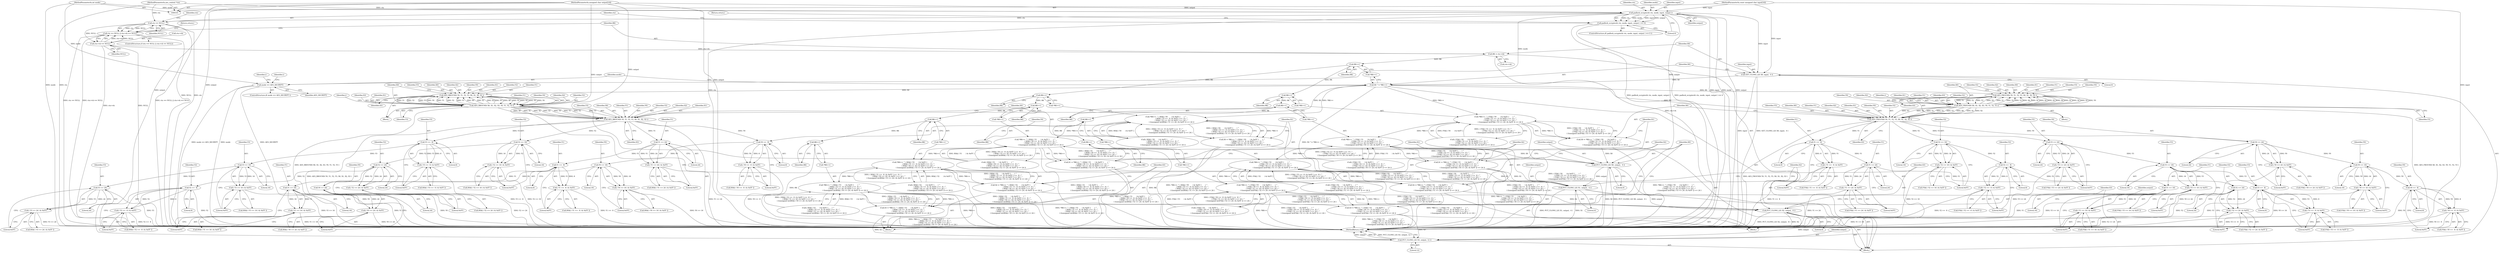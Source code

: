 digraph "0_ghostscript_8e9ce5016db968b40e4ec255a3005f2786cce45f@API" {
"1000123" [label="(Call,padlock_xcryptecb( ctx, mode, input, output ))"];
"1000102" [label="(MethodParameterIn,aes_context *ctx)"];
"1000103" [label="(MethodParameterIn,int mode)"];
"1000104" [label="(MethodParameterIn,const unsigned char input[16])"];
"1000105" [label="(MethodParameterIn,unsigned char output[16])"];
"1000122" [label="(Call,padlock_xcryptecb( ctx, mode, input, output ) == 0)"];
"1000132" [label="(Call,ctx == NULL)"];
"1000131" [label="(Call,ctx == NULL || ctx->rk == NULL)"];
"1000135" [label="(Call,ctx->rk == NULL)"];
"1000141" [label="(Call,RK = ctx->rk)"];
"1000153" [label="(Call,RK++)"];
"1000207" [label="(Call,RK++)"];
"1000251" [label="(Call,RK++)"];
"1000295" [label="(Call,RK++)"];
"1000339" [label="(Call,RK++)"];
"1000428" [label="(Call,RK++)"];
"1000472" [label="(Call,RK++)"];
"1000516" [label="(Call,RK++)"];
"1000560" [label="(Call,RK++)"];
"1000146" [label="(Call,GET_ULONG_LE( X0, input,  0 ))"];
"1000150" [label="(Call,X0 ^= *RK++)"];
"1000176" [label="(Call,AES_RROUND( Y0, Y1, Y2, Y3, X0, X1, X2, X3 ))"];
"1000185" [label="(Call,AES_RROUND( X0, X1, X2, X3, Y0, Y1, Y2, Y3 ))"];
"1000194" [label="(Call,AES_RROUND( Y0, Y1, Y2, Y3, X0, X1, X2, X3 ))"];
"1000221" [label="(Call,Y3 >>  8)"];
"1000220" [label="(Call,( Y3 >>  8 ) & 0xFF)"];
"1000275" [label="(Call,Y3 >> 16)"];
"1000274" [label="(Call,( Y3 >> 16 ) & 0xFF)"];
"1000330" [label="(Call,Y3 >> 24)"];
"1000329" [label="(Call,( Y3 >> 24 ) & 0xFF)"];
"1000231" [label="(Call,Y2 >> 16)"];
"1000230" [label="(Call,( Y2 >> 16 ) & 0xFF)"];
"1000286" [label="(Call,Y2 >> 24)"];
"1000285" [label="(Call,( Y2 >> 24 ) & 0xFF)"];
"1000353" [label="(Call,Y2 >>  8)"];
"1000352" [label="(Call,( Y2 >>  8 ) & 0xFF)"];
"1000242" [label="(Call,Y1 >> 24)"];
"1000241" [label="(Call,( Y1 >> 24 ) & 0xFF)"];
"1000309" [label="(Call,Y1 >>  8)"];
"1000308" [label="(Call,( Y1 >>  8 ) & 0xFF)"];
"1000363" [label="(Call,Y1 >> 16)"];
"1000362" [label="(Call,( Y1 >> 16 ) & 0xFF)"];
"1000265" [label="(Call,Y0 >>  8)"];
"1000264" [label="(Call,( Y0 >>  8 ) & 0xFF)"];
"1000319" [label="(Call,Y0 >> 16)"];
"1000318" [label="(Call,( Y0 >> 16 ) & 0xFF)"];
"1000374" [label="(Call,Y0 >> 24)"];
"1000373" [label="(Call,( Y0 >> 24 ) & 0xFF)"];
"1000205" [label="(Call,*RK++ ^ ( RSb[ ( Y0       ) & 0xFF ]       ) ^\n                     ( RSb[ ( Y3 >>  8 ) & 0xFF ] <<  8 ) ^\n                     ( RSb[ ( Y2 >> 16 ) & 0xFF ] << 16 ) ^\n                     ( ((unsigned int)RSb[ ( Y1 >> 24 ) & 0xFF ]) << 24 ))"];
"1000203" [label="(Call,X0 = *RK++ ^ ( RSb[ ( Y0       ) & 0xFF ]       ) ^\n                     ( RSb[ ( Y3 >>  8 ) & 0xFF ] <<  8 ) ^\n                     ( RSb[ ( Y2 >> 16 ) & 0xFF ] << 16 ) ^\n                     ( ((unsigned int)RSb[ ( Y1 >> 24 ) & 0xFF ]) << 24 ))"];
"1000600" [label="(Call,PUT_ULONG_LE( X0, output,  0 ))"];
"1000604" [label="(Call,PUT_ULONG_LE( X1, output,  4 ))"];
"1000608" [label="(Call,PUT_ULONG_LE( X2, output,  8 ))"];
"1000612" [label="(Call,PUT_ULONG_LE( X3, output, 12 ))"];
"1000249" [label="(Call,*RK++ ^ ( RSb[ ( Y1       ) & 0xFF ]       ) ^\n                     ( RSb[ ( Y0 >>  8 ) & 0xFF ] <<  8 ) ^\n                     ( RSb[ ( Y3 >> 16 ) & 0xFF ] << 16 ) ^\n                     ( ((unsigned int)RSb[ ( Y2 >> 24 ) & 0xFF ]) << 24 ))"];
"1000247" [label="(Call,X1 = *RK++ ^ ( RSb[ ( Y1       ) & 0xFF ]       ) ^\n                     ( RSb[ ( Y0 >>  8 ) & 0xFF ] <<  8 ) ^\n                     ( RSb[ ( Y3 >> 16 ) & 0xFF ] << 16 ) ^\n                     ( ((unsigned int)RSb[ ( Y2 >> 24 ) & 0xFF ]) << 24 ))"];
"1000293" [label="(Call,*RK++ ^ ( RSb[ ( Y2       ) & 0xFF ]       ) ^\n                     ( RSb[ ( Y1 >>  8 ) & 0xFF ] <<  8 ) ^\n                     ( RSb[ ( Y0 >> 16 ) & 0xFF ] << 16 ) ^\n                     ( ((unsigned int)RSb[ ( Y3 >> 24 ) & 0xFF ]) << 24 ))"];
"1000291" [label="(Call,X2 = *RK++ ^ ( RSb[ ( Y2       ) & 0xFF ]       ) ^\n                     ( RSb[ ( Y1 >>  8 ) & 0xFF ] <<  8 ) ^\n                     ( RSb[ ( Y0 >> 16 ) & 0xFF ] << 16 ) ^\n                     ( ((unsigned int)RSb[ ( Y3 >> 24 ) & 0xFF ]) << 24 ))"];
"1000337" [label="(Call,*RK++ ^ ( RSb[ ( Y3       ) & 0xFF ]       ) ^\n                     ( RSb[ ( Y2 >>  8 ) & 0xFF ] <<  8 ) ^\n                     ( RSb[ ( Y1 >> 16 ) & 0xFF ] << 16 ) ^\n                     ( ((unsigned int)RSb[ ( Y0 >> 24 ) & 0xFF ]) << 24 ))"];
"1000335" [label="(Call,X3 = *RK++ ^ ( RSb[ ( Y3       ) & 0xFF ]       ) ^\n                     ( RSb[ ( Y2 >>  8 ) & 0xFF ] <<  8 ) ^\n                     ( RSb[ ( Y1 >> 16 ) & 0xFF ] << 16 ) ^\n                     ( ((unsigned int)RSb[ ( Y0 >> 24 ) & 0xFF ]) << 24 ))"];
"1000397" [label="(Call,AES_FROUND( Y0, Y1, Y2, Y3, X0, X1, X2, X3 ))"];
"1000406" [label="(Call,AES_FROUND( X0, X1, X2, X3, Y0, Y1, Y2, Y3 ))"];
"1000415" [label="(Call,AES_FROUND( Y0, Y1, Y2, Y3, X0, X1, X2, X3 ))"];
"1000442" [label="(Call,Y1 >>  8)"];
"1000441" [label="(Call,( Y1 >>  8 ) & 0xFF)"];
"1000551" [label="(Call,Y1 >> 24)"];
"1000550" [label="(Call,( Y1 >> 24 ) & 0xFF)"];
"1000584" [label="(Call,Y1 >> 16)"];
"1000583" [label="(Call,( Y1 >> 16 ) & 0xFF)"];
"1000452" [label="(Call,Y2 >> 16)"];
"1000451" [label="(Call,( Y2 >> 16 ) & 0xFF)"];
"1000486" [label="(Call,Y2 >>  8)"];
"1000485" [label="(Call,( Y2 >>  8 ) & 0xFF)"];
"1000595" [label="(Call,Y2 >> 24)"];
"1000594" [label="(Call,( Y2 >> 24 ) & 0xFF)"];
"1000463" [label="(Call,Y3 >> 24)"];
"1000462" [label="(Call,( Y3 >> 24 ) & 0xFF)"];
"1000496" [label="(Call,Y3 >> 16)"];
"1000495" [label="(Call,( Y3 >> 16 ) & 0xFF)"];
"1000530" [label="(Call,Y3 >>  8)"];
"1000529" [label="(Call,( Y3 >>  8 ) & 0xFF)"];
"1000507" [label="(Call,Y0 >> 24)"];
"1000506" [label="(Call,( Y0 >> 24 ) & 0xFF)"];
"1000540" [label="(Call,Y0 >> 16)"];
"1000539" [label="(Call,( Y0 >> 16 ) & 0xFF)"];
"1000574" [label="(Call,Y0 >>  8)"];
"1000573" [label="(Call,( Y0 >>  8 ) & 0xFF)"];
"1000426" [label="(Call,*RK++ ^ ( FSb[ ( Y0       ) & 0xFF ]       ) ^\n                     ( FSb[ ( Y1 >>  8 ) & 0xFF ] <<  8 ) ^\n                     ( FSb[ ( Y2 >> 16 ) & 0xFF ] << 16 ) ^\n                     ( ((unsigned int)FSb[ ( Y3 >> 24 ) & 0xFF ]) << 24 ))"];
"1000424" [label="(Call,X0 = *RK++ ^ ( FSb[ ( Y0       ) & 0xFF ]       ) ^\n                     ( FSb[ ( Y1 >>  8 ) & 0xFF ] <<  8 ) ^\n                     ( FSb[ ( Y2 >> 16 ) & 0xFF ] << 16 ) ^\n                     ( ((unsigned int)FSb[ ( Y3 >> 24 ) & 0xFF ]) << 24 ))"];
"1000470" [label="(Call,*RK++ ^ ( FSb[ ( Y1       ) & 0xFF ]       ) ^\n                     ( FSb[ ( Y2 >>  8 ) & 0xFF ] <<  8 ) ^\n                     ( FSb[ ( Y3 >> 16 ) & 0xFF ] << 16 ) ^\n                     ( ((unsigned int)FSb[ ( Y0 >> 24 ) & 0xFF ]) << 24 ))"];
"1000468" [label="(Call,X1 = *RK++ ^ ( FSb[ ( Y1       ) & 0xFF ]       ) ^\n                     ( FSb[ ( Y2 >>  8 ) & 0xFF ] <<  8 ) ^\n                     ( FSb[ ( Y3 >> 16 ) & 0xFF ] << 16 ) ^\n                     ( ((unsigned int)FSb[ ( Y0 >> 24 ) & 0xFF ]) << 24 ))"];
"1000514" [label="(Call,*RK++ ^ ( FSb[ ( Y2       ) & 0xFF ]       ) ^\n                     ( FSb[ ( Y3 >>  8 ) & 0xFF ] <<  8 ) ^\n                     ( FSb[ ( Y0 >> 16 ) & 0xFF ] << 16 ) ^\n                     ( ((unsigned int)FSb[ ( Y1 >> 24 ) & 0xFF ]) << 24 ))"];
"1000512" [label="(Call,X2 = *RK++ ^ ( FSb[ ( Y2       ) & 0xFF ]       ) ^\n                     ( FSb[ ( Y3 >>  8 ) & 0xFF ] <<  8 ) ^\n                     ( FSb[ ( Y0 >> 16 ) & 0xFF ] << 16 ) ^\n                     ( ((unsigned int)FSb[ ( Y1 >> 24 ) & 0xFF ]) << 24 ))"];
"1000558" [label="(Call,*RK++ ^ ( FSb[ ( Y3       ) & 0xFF ]       ) ^\n                     ( FSb[ ( Y0 >>  8 ) & 0xFF ] <<  8 ) ^\n                     ( FSb[ ( Y1 >> 16 ) & 0xFF ] << 16 ) ^\n                     ( ((unsigned int)FSb[ ( Y2 >> 24 ) & 0xFF ]) << 24 ))"];
"1000556" [label="(Call,X3 = *RK++ ^ ( FSb[ ( Y3       ) & 0xFF ]       ) ^\n                     ( FSb[ ( Y0 >>  8 ) & 0xFF ] <<  8 ) ^\n                     ( FSb[ ( Y1 >> 16 ) & 0xFF ] << 16 ) ^\n                     ( ((unsigned int)FSb[ ( Y2 >> 24 ) & 0xFF ]) << 24 ))"];
"1000156" [label="(Call,mode == AES_DECRYPT)"];
"1000204" [label="(Identifier,X0)"];
"1000335" [label="(Call,X3 = *RK++ ^ ( RSb[ ( Y3       ) & 0xFF ]       ) ^\n                     ( RSb[ ( Y2 >>  8 ) & 0xFF ] <<  8 ) ^\n                     ( RSb[ ( Y1 >> 16 ) & 0xFF ] << 16 ) ^\n                     ( ((unsigned int)RSb[ ( Y0 >> 24 ) & 0xFF ]) << 24 ))"];
"1000469" [label="(Identifier,X1)"];
"1000504" [label="(Call,FSb[ ( Y0 >> 24 ) & 0xFF ])"];
"1000296" [label="(Identifier,RK)"];
"1000191" [label="(Identifier,Y1)"];
"1000560" [label="(Call,RK++)"];
"1000149" [label="(Literal,0)"];
"1000398" [label="(Identifier,Y0)"];
"1000581" [label="(Call,FSb[ ( Y1 >> 16 ) & 0xFF ])"];
"1000153" [label="(Call,RK++)"];
"1000180" [label="(Identifier,Y3)"];
"1000397" [label="(Call,AES_FROUND( Y0, Y1, Y2, Y3, X0, X1, X2, X3 ))"];
"1000444" [label="(Literal,8)"];
"1000612" [label="(Call,PUT_ULONG_LE( X3, output, 12 ))"];
"1000297" [label="(Call,( RSb[ ( Y2       ) & 0xFF ]       ) ^\n                     ( RSb[ ( Y1 >>  8 ) & 0xFF ] <<  8 ) ^\n                     ( RSb[ ( Y0 >> 16 ) & 0xFF ] << 16 ) ^\n                     ( ((unsigned int)RSb[ ( Y3 >> 24 ) & 0xFF ]) << 24 ))"];
"1000517" [label="(Identifier,RK)"];
"1000533" [label="(Literal,0xFF)"];
"1000592" [label="(Call,FSb[ ( Y2 >> 24 ) & 0xFF ])"];
"1000194" [label="(Call,AES_RROUND( Y0, Y1, Y2, Y3, X0, X1, X2, X3 ))"];
"1000514" [label="(Call,*RK++ ^ ( FSb[ ( Y2       ) & 0xFF ]       ) ^\n                     ( FSb[ ( Y3 >>  8 ) & 0xFF ] <<  8 ) ^\n                     ( FSb[ ( Y0 >> 16 ) & 0xFF ] << 16 ) ^\n                     ( ((unsigned int)FSb[ ( Y1 >> 24 ) & 0xFF ]) << 24 ))"];
"1000597" [label="(Literal,24)"];
"1000409" [label="(Identifier,X2)"];
"1000198" [label="(Identifier,Y3)"];
"1000176" [label="(Call,AES_RROUND( Y0, Y1, Y2, Y3, X0, X1, X2, X3 ))"];
"1000316" [label="(Call,RSb[ ( Y0 >> 16 ) & 0xFF ])"];
"1000510" [label="(Literal,0xFF)"];
"1000146" [label="(Call,GET_ULONG_LE( X0, input,  0 ))"];
"1000600" [label="(Call,PUT_ULONG_LE( X0, output,  0 ))"];
"1000609" [label="(Identifier,X2)"];
"1000150" [label="(Call,X0 ^= *RK++)"];
"1000337" [label="(Call,*RK++ ^ ( RSb[ ( Y3       ) & 0xFF ]       ) ^\n                     ( RSb[ ( Y2 >>  8 ) & 0xFF ] <<  8 ) ^\n                     ( RSb[ ( Y1 >> 16 ) & 0xFF ] << 16 ) ^\n                     ( ((unsigned int)RSb[ ( Y0 >> 24 ) & 0xFF ]) << 24 ))"];
"1000228" [label="(Call,RSb[ ( Y2 >> 16 ) & 0xFF ])"];
"1000419" [label="(Identifier,Y3)"];
"1000362" [label="(Call,( Y1 >> 16 ) & 0xFF)"];
"1000550" [label="(Call,( Y1 >> 24 ) & 0xFF)"];
"1000265" [label="(Call,Y0 >>  8)"];
"1000248" [label="(Identifier,X1)"];
"1000154" [label="(Identifier,RK)"];
"1000373" [label="(Call,( Y0 >> 24 ) & 0xFF)"];
"1000181" [label="(Identifier,X0)"];
"1000190" [label="(Identifier,Y0)"];
"1000350" [label="(Call,RSb[ ( Y2 >>  8 ) & 0xFF ])"];
"1000151" [label="(Identifier,X0)"];
"1000319" [label="(Call,Y0 >> 16)"];
"1000615" [label="(Literal,12)"];
"1000507" [label="(Call,Y0 >> 24)"];
"1000610" [label="(Identifier,output)"];
"1000428" [label="(Call,RK++)"];
"1000126" [label="(Identifier,input)"];
"1000340" [label="(Identifier,RK)"];
"1000537" [label="(Call,FSb[ ( Y0 >> 16 ) & 0xFF ])"];
"1000375" [label="(Identifier,Y0)"];
"1000147" [label="(Identifier,X0)"];
"1000420" [label="(Identifier,X0)"];
"1000575" [label="(Identifier,Y0)"];
"1000613" [label="(Identifier,X3)"];
"1000445" [label="(Literal,0xFF)"];
"1000527" [label="(Call,FSb[ ( Y3 >>  8 ) & 0xFF ])"];
"1000451" [label="(Call,( Y2 >> 16 ) & 0xFF)"];
"1000278" [label="(Literal,0xFF)"];
"1000497" [label="(Identifier,Y3)"];
"1000121" [label="(ControlStructure,if( padlock_xcryptecb( ctx, mode, input, output ) == 0 ))"];
"1000206" [label="(Call,*RK++)"];
"1000132" [label="(Call,ctx == NULL)"];
"1000424" [label="(Call,X0 = *RK++ ^ ( FSb[ ( Y0       ) & 0xFF ]       ) ^\n                     ( FSb[ ( Y1 >>  8 ) & 0xFF ] <<  8 ) ^\n                     ( FSb[ ( Y2 >> 16 ) & 0xFF ] << 16 ) ^\n                     ( ((unsigned int)FSb[ ( Y3 >> 24 ) & 0xFF ]) << 24 ))"];
"1000266" [label="(Identifier,Y0)"];
"1000603" [label="(Literal,0)"];
"1000542" [label="(Literal,16)"];
"1000495" [label="(Call,( Y3 >> 16 ) & 0xFF)"];
"1000429" [label="(Identifier,RK)"];
"1000285" [label="(Call,( Y2 >> 24 ) & 0xFF)"];
"1000133" [label="(Identifier,ctx)"];
"1000102" [label="(MethodParameterIn,aes_context *ctx)"];
"1000139" [label="(Identifier,NULL)"];
"1000406" [label="(Call,AES_FROUND( X0, X1, X2, X3, Y0, Y1, Y2, Y3 ))"];
"1000380" [label="(Block,)"];
"1000551" [label="(Call,Y1 >> 24)"];
"1000543" [label="(Literal,0xFF)"];
"1000577" [label="(Literal,0xFF)"];
"1000137" [label="(Identifier,ctx)"];
"1000485" [label="(Call,( Y2 >>  8 ) & 0xFF)"];
"1000311" [label="(Literal,8)"];
"1000426" [label="(Call,*RK++ ^ ( FSb[ ( Y0       ) & 0xFF ]       ) ^\n                     ( FSb[ ( Y1 >>  8 ) & 0xFF ] <<  8 ) ^\n                     ( FSb[ ( Y2 >> 16 ) & 0xFF ] << 16 ) ^\n                     ( ((unsigned int)FSb[ ( Y3 >> 24 ) & 0xFF ]) << 24 ))"];
"1000159" [label="(Block,)"];
"1000239" [label="(Call,RSb[ ( Y1 >> 24 ) & 0xFF ])"];
"1000356" [label="(Literal,0xFF)"];
"1000183" [label="(Identifier,X2)"];
"1000498" [label="(Literal,16)"];
"1000141" [label="(Call,RK = ctx->rk)"];
"1000244" [label="(Literal,24)"];
"1000400" [label="(Identifier,Y2)"];
"1000251" [label="(Call,RK++)"];
"1000202" [label="(Identifier,X3)"];
"1000193" [label="(Identifier,Y3)"];
"1000291" [label="(Call,X2 = *RK++ ^ ( RSb[ ( Y2       ) & 0xFF ]       ) ^\n                     ( RSb[ ( Y1 >>  8 ) & 0xFF ] <<  8 ) ^\n                     ( RSb[ ( Y0 >> 16 ) & 0xFF ] << 16 ) ^\n                     ( ((unsigned int)RSb[ ( Y3 >> 24 ) & 0xFF ]) << 24 ))"];
"1000417" [label="(Identifier,Y1)"];
"1000354" [label="(Identifier,Y2)"];
"1000414" [label="(Identifier,Y3)"];
"1000463" [label="(Call,Y3 >> 24)"];
"1000443" [label="(Identifier,Y1)"];
"1000583" [label="(Call,( Y1 >> 16 ) & 0xFF)"];
"1000453" [label="(Identifier,Y2)"];
"1000289" [label="(Literal,0xFF)"];
"1000376" [label="(Literal,24)"];
"1000156" [label="(Call,mode == AES_DECRYPT)"];
"1000177" [label="(Identifier,Y0)"];
"1000336" [label="(Identifier,X3)"];
"1000427" [label="(Call,*RK++)"];
"1000306" [label="(Call,RSb[ ( Y1 >>  8 ) & 0xFF ])"];
"1000365" [label="(Literal,16)"];
"1000127" [label="(Identifier,output)"];
"1000430" [label="(Call,( FSb[ ( Y0       ) & 0xFF ]       ) ^\n                     ( FSb[ ( Y1 >>  8 ) & 0xFF ] <<  8 ) ^\n                     ( FSb[ ( Y2 >> 16 ) & 0xFF ] << 16 ) ^\n                     ( ((unsigned int)FSb[ ( Y3 >> 24 ) & 0xFF ]) << 24 ))"];
"1000558" [label="(Call,*RK++ ^ ( FSb[ ( Y3       ) & 0xFF ]       ) ^\n                     ( FSb[ ( Y0 >>  8 ) & 0xFF ] <<  8 ) ^\n                     ( FSb[ ( Y1 >> 16 ) & 0xFF ] << 16 ) ^\n                     ( ((unsigned int)FSb[ ( Y2 >> 24 ) & 0xFF ]) << 24 ))"];
"1000293" [label="(Call,*RK++ ^ ( RSb[ ( Y2       ) & 0xFF ]       ) ^\n                     ( RSb[ ( Y1 >>  8 ) & 0xFF ] <<  8 ) ^\n                     ( RSb[ ( Y0 >> 16 ) & 0xFF ] << 16 ) ^\n                     ( ((unsigned int)RSb[ ( Y3 >> 24 ) & 0xFF ]) << 24 ))"];
"1000224" [label="(Literal,0xFF)"];
"1000601" [label="(Identifier,X0)"];
"1000267" [label="(Literal,8)"];
"1000584" [label="(Call,Y1 >> 16)"];
"1000486" [label="(Call,Y2 >>  8)"];
"1000404" [label="(Identifier,X2)"];
"1000407" [label="(Identifier,X0)"];
"1000422" [label="(Identifier,X2)"];
"1000207" [label="(Call,RK++)"];
"1000606" [label="(Identifier,output)"];
"1000402" [label="(Identifier,X0)"];
"1000395" [label="(Identifier,i)"];
"1000441" [label="(Call,( Y1 >>  8 ) & 0xFF)"];
"1000277" [label="(Literal,16)"];
"1000540" [label="(Call,Y0 >> 16)"];
"1000421" [label="(Identifier,X1)"];
"1000188" [label="(Identifier,X2)"];
"1000295" [label="(Call,RK++)"];
"1000333" [label="(Literal,0xFF)"];
"1000415" [label="(Call,AES_FROUND( Y0, Y1, Y2, Y3, X0, X1, X2, X3 ))"];
"1000124" [label="(Identifier,ctx)"];
"1000199" [label="(Identifier,X0)"];
"1000423" [label="(Identifier,X3)"];
"1000192" [label="(Identifier,Y2)"];
"1000396" [label="(Block,)"];
"1000541" [label="(Identifier,Y0)"];
"1000185" [label="(Call,AES_RROUND( X0, X1, X2, X3, Y0, Y1, Y2, Y3 ))"];
"1000264" [label="(Call,( Y0 >>  8 ) & 0xFF)"];
"1000548" [label="(Call,FSb[ ( Y1 >> 24 ) & 0xFF ])"];
"1000408" [label="(Identifier,X1)"];
"1000242" [label="(Call,Y1 >> 24)"];
"1000403" [label="(Identifier,X1)"];
"1000531" [label="(Identifier,Y3)"];
"1000416" [label="(Identifier,Y0)"];
"1000320" [label="(Identifier,Y0)"];
"1000332" [label="(Literal,24)"];
"1000283" [label="(Call,RSb[ ( Y2 >> 24 ) & 0xFF ])"];
"1000562" [label="(Call,( FSb[ ( Y3       ) & 0xFF ]       ) ^\n                     ( FSb[ ( Y0 >>  8 ) & 0xFF ] <<  8 ) ^\n                     ( FSb[ ( Y1 >> 16 ) & 0xFF ] << 16 ) ^\n                     ( ((unsigned int)FSb[ ( Y2 >> 24 ) & 0xFF ]) << 24 ))"];
"1000425" [label="(Identifier,X0)"];
"1000338" [label="(Call,*RK++)"];
"1000352" [label="(Call,( Y2 >>  8 ) & 0xFF)"];
"1000208" [label="(Identifier,RK)"];
"1000329" [label="(Call,( Y3 >> 24 ) & 0xFF)"];
"1000331" [label="(Identifier,Y3)"];
"1000594" [label="(Call,( Y2 >> 24 ) & 0xFF)"];
"1000230" [label="(Call,( Y2 >> 16 ) & 0xFF)"];
"1000243" [label="(Identifier,Y1)"];
"1000605" [label="(Identifier,X1)"];
"1000585" [label="(Identifier,Y1)"];
"1000175" [label="(Block,)"];
"1000327" [label="(Call,RSb[ ( Y3 >> 24 ) & 0xFF ])"];
"1000249" [label="(Call,*RK++ ^ ( RSb[ ( Y1       ) & 0xFF ]       ) ^\n                     ( RSb[ ( Y0 >>  8 ) & 0xFF ] <<  8 ) ^\n                     ( RSb[ ( Y3 >> 16 ) & 0xFF ] << 16 ) ^\n                     ( ((unsigned int)RSb[ ( Y2 >> 24 ) & 0xFF ]) << 24 ))"];
"1000364" [label="(Identifier,Y1)"];
"1000247" [label="(Call,X1 = *RK++ ^ ( RSb[ ( Y1       ) & 0xFF ]       ) ^\n                     ( RSb[ ( Y0 >>  8 ) & 0xFF ] <<  8 ) ^\n                     ( RSb[ ( Y3 >> 16 ) & 0xFF ] << 16 ) ^\n                     ( ((unsigned int)RSb[ ( Y2 >> 24 ) & 0xFF ]) << 24 ))"];
"1000174" [label="(Identifier,i)"];
"1000196" [label="(Identifier,Y1)"];
"1000125" [label="(Identifier,mode)"];
"1000493" [label="(Call,FSb[ ( Y3 >> 16 ) & 0xFF ])"];
"1000439" [label="(Call,FSb[ ( Y1 >>  8 ) & 0xFF ])"];
"1000539" [label="(Call,( Y0 >> 16 ) & 0xFF)"];
"1000552" [label="(Identifier,Y1)"];
"1000442" [label="(Call,Y1 >>  8)"];
"1000496" [label="(Call,Y3 >> 16)"];
"1000488" [label="(Literal,8)"];
"1000195" [label="(Identifier,Y0)"];
"1000253" [label="(Call,( RSb[ ( Y1       ) & 0xFF ]       ) ^\n                     ( RSb[ ( Y0 >>  8 ) & 0xFF ] <<  8 ) ^\n                     ( RSb[ ( Y3 >> 16 ) & 0xFF ] << 16 ) ^\n                     ( ((unsigned int)RSb[ ( Y2 >> 24 ) & 0xFF ]) << 24 ))"];
"1000234" [label="(Literal,0xFF)"];
"1000614" [label="(Identifier,output)"];
"1000182" [label="(Identifier,X1)"];
"1000223" [label="(Literal,8)"];
"1000218" [label="(Call,RSb[ ( Y3 >>  8 ) & 0xFF ])"];
"1000595" [label="(Call,Y2 >> 24)"];
"1000468" [label="(Call,X1 = *RK++ ^ ( FSb[ ( Y1       ) & 0xFF ]       ) ^\n                     ( FSb[ ( Y2 >>  8 ) & 0xFF ] <<  8 ) ^\n                     ( FSb[ ( Y3 >> 16 ) & 0xFF ] << 16 ) ^\n                     ( ((unsigned int)FSb[ ( Y0 >> 24 ) & 0xFF ]) << 24 ))"];
"1000611" [label="(Literal,8)"];
"1000122" [label="(Call,padlock_xcryptecb( ctx, mode, input, output ) == 0)"];
"1000412" [label="(Identifier,Y1)"];
"1000339" [label="(Call,RK++)"];
"1000487" [label="(Identifier,Y2)"];
"1000532" [label="(Literal,8)"];
"1000179" [label="(Identifier,Y2)"];
"1000553" [label="(Literal,24)"];
"1000557" [label="(Identifier,X3)"];
"1000250" [label="(Call,*RK++)"];
"1000310" [label="(Identifier,Y1)"];
"1000513" [label="(Identifier,X2)"];
"1000355" [label="(Literal,8)"];
"1000189" [label="(Identifier,X3)"];
"1000616" [label="(MethodReturn,void)"];
"1000399" [label="(Identifier,Y1)"];
"1000312" [label="(Literal,0xFF)"];
"1000241" [label="(Call,( Y1 >> 24 ) & 0xFF)"];
"1000205" [label="(Call,*RK++ ^ ( RSb[ ( Y0       ) & 0xFF ]       ) ^\n                     ( RSb[ ( Y3 >>  8 ) & 0xFF ] <<  8 ) ^\n                     ( RSb[ ( Y2 >> 16 ) & 0xFF ] << 16 ) ^\n                     ( ((unsigned int)RSb[ ( Y1 >> 24 ) & 0xFF ]) << 24 ))"];
"1000410" [label="(Identifier,X3)"];
"1000221" [label="(Call,Y3 >>  8)"];
"1000454" [label="(Literal,16)"];
"1000330" [label="(Call,Y3 >> 24)"];
"1000129" [label="(Return,return;)"];
"1000530" [label="(Call,Y3 >>  8)"];
"1000383" [label="(Identifier,i)"];
"1000401" [label="(Identifier,Y3)"];
"1000405" [label="(Identifier,X3)"];
"1000187" [label="(Identifier,X1)"];
"1000148" [label="(Identifier,input)"];
"1000309" [label="(Call,Y1 >>  8)"];
"1000184" [label="(Identifier,X3)"];
"1000607" [label="(Literal,4)"];
"1000231" [label="(Call,Y2 >> 16)"];
"1000596" [label="(Identifier,Y2)"];
"1000142" [label="(Identifier,RK)"];
"1000288" [label="(Literal,24)"];
"1000162" [label="(Identifier,i)"];
"1000318" [label="(Call,( Y0 >> 16 ) & 0xFF)"];
"1000374" [label="(Call,Y0 >> 24)"];
"1000508" [label="(Identifier,Y0)"];
"1000233" [label="(Literal,16)"];
"1000561" [label="(Identifier,RK)"];
"1000341" [label="(Call,( RSb[ ( Y3       ) & 0xFF ]       ) ^\n                     ( RSb[ ( Y2 >>  8 ) & 0xFF ] <<  8 ) ^\n                     ( RSb[ ( Y1 >> 16 ) & 0xFF ] << 16 ) ^\n                     ( ((unsigned int)RSb[ ( Y0 >> 24 ) & 0xFF ]) << 24 ))"];
"1000455" [label="(Literal,0xFF)"];
"1000460" [label="(Call,FSb[ ( Y3 >> 24 ) & 0xFF ])"];
"1000143" [label="(Call,ctx->rk)"];
"1000473" [label="(Identifier,RK)"];
"1000360" [label="(Call,RSb[ ( Y1 >> 16 ) & 0xFF ])"];
"1000321" [label="(Literal,16)"];
"1000587" [label="(Literal,0xFF)"];
"1000294" [label="(Call,*RK++)"];
"1000598" [label="(Literal,0xFF)"];
"1000574" [label="(Call,Y0 >>  8)"];
"1000128" [label="(Literal,0)"];
"1000268" [label="(Literal,0xFF)"];
"1000471" [label="(Call,*RK++)"];
"1000449" [label="(Call,FSb[ ( Y2 >> 16 ) & 0xFF ])"];
"1000322" [label="(Literal,0xFF)"];
"1000418" [label="(Identifier,Y2)"];
"1000186" [label="(Identifier,X0)"];
"1000274" [label="(Call,( Y3 >> 16 ) & 0xFF)"];
"1000105" [label="(MethodParameterIn,unsigned char output[16])"];
"1000135" [label="(Call,ctx->rk == NULL)"];
"1000232" [label="(Identifier,Y2)"];
"1000489" [label="(Literal,0xFF)"];
"1000576" [label="(Literal,8)"];
"1000197" [label="(Identifier,Y2)"];
"1000556" [label="(Call,X3 = *RK++ ^ ( FSb[ ( Y3       ) & 0xFF ]       ) ^\n                     ( FSb[ ( Y0 >>  8 ) & 0xFF ] <<  8 ) ^\n                     ( FSb[ ( Y1 >> 16 ) & 0xFF ] << 16 ) ^\n                     ( ((unsigned int)FSb[ ( Y2 >> 24 ) & 0xFF ]) << 24 ))"];
"1000275" [label="(Call,Y3 >> 16)"];
"1000104" [label="(MethodParameterIn,const unsigned char input[16])"];
"1000554" [label="(Literal,0xFF)"];
"1000506" [label="(Call,( Y0 >> 24 ) & 0xFF)"];
"1000155" [label="(ControlStructure,if( mode == AES_DECRYPT ))"];
"1000203" [label="(Call,X0 = *RK++ ^ ( RSb[ ( Y0       ) & 0xFF ]       ) ^\n                     ( RSb[ ( Y3 >>  8 ) & 0xFF ] <<  8 ) ^\n                     ( RSb[ ( Y2 >> 16 ) & 0xFF ] << 16 ) ^\n                     ( ((unsigned int)RSb[ ( Y1 >> 24 ) & 0xFF ]) << 24 ))"];
"1000286" [label="(Call,Y2 >> 24)"];
"1000366" [label="(Literal,0xFF)"];
"1000262" [label="(Call,RSb[ ( Y0 >>  8 ) & 0xFF ])"];
"1000559" [label="(Call,*RK++)"];
"1000201" [label="(Identifier,X2)"];
"1000413" [label="(Identifier,Y2)"];
"1000465" [label="(Literal,24)"];
"1000586" [label="(Literal,16)"];
"1000499" [label="(Literal,0xFF)"];
"1000245" [label="(Literal,0xFF)"];
"1000157" [label="(Identifier,mode)"];
"1000123" [label="(Call,padlock_xcryptecb( ctx, mode, input, output ))"];
"1000516" [label="(Call,RK++)"];
"1000472" [label="(Call,RK++)"];
"1000136" [label="(Call,ctx->rk)"];
"1000272" [label="(Call,RSb[ ( Y3 >> 16 ) & 0xFF ])"];
"1000353" [label="(Call,Y2 >>  8)"];
"1000483" [label="(Call,FSb[ ( Y2 >>  8 ) & 0xFF ])"];
"1000220" [label="(Call,( Y3 >>  8 ) & 0xFF)"];
"1000462" [label="(Call,( Y3 >> 24 ) & 0xFF)"];
"1000287" [label="(Identifier,Y2)"];
"1000529" [label="(Call,( Y3 >>  8 ) & 0xFF)"];
"1000158" [label="(Identifier,AES_DECRYPT)"];
"1000200" [label="(Identifier,X1)"];
"1000152" [label="(Call,*RK++)"];
"1000106" [label="(Block,)"];
"1000209" [label="(Call,( RSb[ ( Y0       ) & 0xFF ]       ) ^\n                     ( RSb[ ( Y3 >>  8 ) & 0xFF ] <<  8 ) ^\n                     ( RSb[ ( Y2 >> 16 ) & 0xFF ] << 16 ) ^\n                     ( ((unsigned int)RSb[ ( Y1 >> 24 ) & 0xFF ]) << 24 ))"];
"1000464" [label="(Identifier,Y3)"];
"1000512" [label="(Call,X2 = *RK++ ^ ( FSb[ ( Y2       ) & 0xFF ]       ) ^\n                     ( FSb[ ( Y3 >>  8 ) & 0xFF ] <<  8 ) ^\n                     ( FSb[ ( Y0 >> 16 ) & 0xFF ] << 16 ) ^\n                     ( ((unsigned int)FSb[ ( Y1 >> 24 ) & 0xFF ]) << 24 ))"];
"1000470" [label="(Call,*RK++ ^ ( FSb[ ( Y1       ) & 0xFF ]       ) ^\n                     ( FSb[ ( Y2 >>  8 ) & 0xFF ] <<  8 ) ^\n                     ( FSb[ ( Y3 >> 16 ) & 0xFF ] << 16 ) ^\n                     ( ((unsigned int)FSb[ ( Y0 >> 24 ) & 0xFF ]) << 24 ))"];
"1000371" [label="(Call,RSb[ ( Y0 >> 24 ) & 0xFF ])"];
"1000363" [label="(Call,Y1 >> 16)"];
"1000602" [label="(Identifier,output)"];
"1000292" [label="(Identifier,X2)"];
"1000103" [label="(MethodParameterIn,int mode)"];
"1000308" [label="(Call,( Y1 >>  8 ) & 0xFF)"];
"1000377" [label="(Literal,0xFF)"];
"1000466" [label="(Literal,0xFF)"];
"1000573" [label="(Call,( Y0 >>  8 ) & 0xFF)"];
"1000178" [label="(Identifier,Y1)"];
"1000252" [label="(Identifier,RK)"];
"1000411" [label="(Identifier,Y0)"];
"1000452" [label="(Call,Y2 >> 16)"];
"1000474" [label="(Call,( FSb[ ( Y1       ) & 0xFF ]       ) ^\n                     ( FSb[ ( Y2 >>  8 ) & 0xFF ] <<  8 ) ^\n                     ( FSb[ ( Y3 >> 16 ) & 0xFF ] << 16 ) ^\n                     ( ((unsigned int)FSb[ ( Y0 >> 24 ) & 0xFF ]) << 24 ))"];
"1000130" [label="(ControlStructure,if (ctx == NULL || ctx->rk == NULL))"];
"1000518" [label="(Call,( FSb[ ( Y2       ) & 0xFF ]       ) ^\n                     ( FSb[ ( Y3 >>  8 ) & 0xFF ] <<  8 ) ^\n                     ( FSb[ ( Y0 >> 16 ) & 0xFF ] << 16 ) ^\n                     ( ((unsigned int)FSb[ ( Y1 >> 24 ) & 0xFF ]) << 24 ))"];
"1000140" [label="(Return,return;)"];
"1000509" [label="(Literal,24)"];
"1000134" [label="(Identifier,NULL)"];
"1000276" [label="(Identifier,Y3)"];
"1000604" [label="(Call,PUT_ULONG_LE( X1, output,  4 ))"];
"1000515" [label="(Call,*RK++)"];
"1000571" [label="(Call,FSb[ ( Y0 >>  8 ) & 0xFF ])"];
"1000222" [label="(Identifier,Y3)"];
"1000608" [label="(Call,PUT_ULONG_LE( X2, output,  8 ))"];
"1000131" [label="(Call,ctx == NULL || ctx->rk == NULL)"];
"1000123" -> "1000122"  [label="AST: "];
"1000123" -> "1000127"  [label="CFG: "];
"1000124" -> "1000123"  [label="AST: "];
"1000125" -> "1000123"  [label="AST: "];
"1000126" -> "1000123"  [label="AST: "];
"1000127" -> "1000123"  [label="AST: "];
"1000128" -> "1000123"  [label="CFG: "];
"1000123" -> "1000616"  [label="DDG: input"];
"1000123" -> "1000616"  [label="DDG: mode"];
"1000123" -> "1000616"  [label="DDG: output"];
"1000123" -> "1000616"  [label="DDG: ctx"];
"1000123" -> "1000122"  [label="DDG: ctx"];
"1000123" -> "1000122"  [label="DDG: mode"];
"1000123" -> "1000122"  [label="DDG: input"];
"1000123" -> "1000122"  [label="DDG: output"];
"1000102" -> "1000123"  [label="DDG: ctx"];
"1000103" -> "1000123"  [label="DDG: mode"];
"1000104" -> "1000123"  [label="DDG: input"];
"1000105" -> "1000123"  [label="DDG: output"];
"1000123" -> "1000132"  [label="DDG: ctx"];
"1000123" -> "1000146"  [label="DDG: input"];
"1000123" -> "1000156"  [label="DDG: mode"];
"1000123" -> "1000600"  [label="DDG: output"];
"1000102" -> "1000101"  [label="AST: "];
"1000102" -> "1000616"  [label="DDG: ctx"];
"1000102" -> "1000132"  [label="DDG: ctx"];
"1000103" -> "1000101"  [label="AST: "];
"1000103" -> "1000616"  [label="DDG: mode"];
"1000103" -> "1000156"  [label="DDG: mode"];
"1000104" -> "1000101"  [label="AST: "];
"1000104" -> "1000616"  [label="DDG: input"];
"1000104" -> "1000146"  [label="DDG: input"];
"1000105" -> "1000101"  [label="AST: "];
"1000105" -> "1000616"  [label="DDG: output"];
"1000105" -> "1000600"  [label="DDG: output"];
"1000105" -> "1000604"  [label="DDG: output"];
"1000105" -> "1000608"  [label="DDG: output"];
"1000105" -> "1000612"  [label="DDG: output"];
"1000122" -> "1000121"  [label="AST: "];
"1000122" -> "1000128"  [label="CFG: "];
"1000128" -> "1000122"  [label="AST: "];
"1000129" -> "1000122"  [label="CFG: "];
"1000133" -> "1000122"  [label="CFG: "];
"1000122" -> "1000616"  [label="DDG: padlock_xcryptecb( ctx, mode, input, output )"];
"1000122" -> "1000616"  [label="DDG: padlock_xcryptecb( ctx, mode, input, output ) == 0"];
"1000132" -> "1000131"  [label="AST: "];
"1000132" -> "1000134"  [label="CFG: "];
"1000133" -> "1000132"  [label="AST: "];
"1000134" -> "1000132"  [label="AST: "];
"1000137" -> "1000132"  [label="CFG: "];
"1000131" -> "1000132"  [label="CFG: "];
"1000132" -> "1000616"  [label="DDG: NULL"];
"1000132" -> "1000616"  [label="DDG: ctx"];
"1000132" -> "1000131"  [label="DDG: ctx"];
"1000132" -> "1000131"  [label="DDG: NULL"];
"1000132" -> "1000135"  [label="DDG: NULL"];
"1000131" -> "1000130"  [label="AST: "];
"1000131" -> "1000135"  [label="CFG: "];
"1000135" -> "1000131"  [label="AST: "];
"1000140" -> "1000131"  [label="CFG: "];
"1000142" -> "1000131"  [label="CFG: "];
"1000131" -> "1000616"  [label="DDG: ctx == NULL"];
"1000131" -> "1000616"  [label="DDG: ctx->rk == NULL"];
"1000131" -> "1000616"  [label="DDG: ctx == NULL || ctx->rk == NULL"];
"1000135" -> "1000131"  [label="DDG: ctx->rk"];
"1000135" -> "1000131"  [label="DDG: NULL"];
"1000135" -> "1000139"  [label="CFG: "];
"1000136" -> "1000135"  [label="AST: "];
"1000139" -> "1000135"  [label="AST: "];
"1000135" -> "1000616"  [label="DDG: NULL"];
"1000135" -> "1000616"  [label="DDG: ctx->rk"];
"1000135" -> "1000141"  [label="DDG: ctx->rk"];
"1000141" -> "1000106"  [label="AST: "];
"1000141" -> "1000143"  [label="CFG: "];
"1000142" -> "1000141"  [label="AST: "];
"1000143" -> "1000141"  [label="AST: "];
"1000147" -> "1000141"  [label="CFG: "];
"1000141" -> "1000616"  [label="DDG: ctx->rk"];
"1000141" -> "1000153"  [label="DDG: RK"];
"1000153" -> "1000152"  [label="AST: "];
"1000153" -> "1000154"  [label="CFG: "];
"1000154" -> "1000153"  [label="AST: "];
"1000152" -> "1000153"  [label="CFG: "];
"1000153" -> "1000207"  [label="DDG: RK"];
"1000153" -> "1000428"  [label="DDG: RK"];
"1000207" -> "1000206"  [label="AST: "];
"1000207" -> "1000208"  [label="CFG: "];
"1000208" -> "1000207"  [label="AST: "];
"1000206" -> "1000207"  [label="CFG: "];
"1000207" -> "1000251"  [label="DDG: RK"];
"1000251" -> "1000250"  [label="AST: "];
"1000251" -> "1000252"  [label="CFG: "];
"1000252" -> "1000251"  [label="AST: "];
"1000250" -> "1000251"  [label="CFG: "];
"1000251" -> "1000295"  [label="DDG: RK"];
"1000295" -> "1000294"  [label="AST: "];
"1000295" -> "1000296"  [label="CFG: "];
"1000296" -> "1000295"  [label="AST: "];
"1000294" -> "1000295"  [label="CFG: "];
"1000295" -> "1000339"  [label="DDG: RK"];
"1000339" -> "1000338"  [label="AST: "];
"1000339" -> "1000340"  [label="CFG: "];
"1000340" -> "1000339"  [label="AST: "];
"1000338" -> "1000339"  [label="CFG: "];
"1000339" -> "1000616"  [label="DDG: RK"];
"1000428" -> "1000427"  [label="AST: "];
"1000428" -> "1000429"  [label="CFG: "];
"1000429" -> "1000428"  [label="AST: "];
"1000427" -> "1000428"  [label="CFG: "];
"1000428" -> "1000472"  [label="DDG: RK"];
"1000472" -> "1000471"  [label="AST: "];
"1000472" -> "1000473"  [label="CFG: "];
"1000473" -> "1000472"  [label="AST: "];
"1000471" -> "1000472"  [label="CFG: "];
"1000472" -> "1000516"  [label="DDG: RK"];
"1000516" -> "1000515"  [label="AST: "];
"1000516" -> "1000517"  [label="CFG: "];
"1000517" -> "1000516"  [label="AST: "];
"1000515" -> "1000516"  [label="CFG: "];
"1000516" -> "1000560"  [label="DDG: RK"];
"1000560" -> "1000559"  [label="AST: "];
"1000560" -> "1000561"  [label="CFG: "];
"1000561" -> "1000560"  [label="AST: "];
"1000559" -> "1000560"  [label="CFG: "];
"1000560" -> "1000616"  [label="DDG: RK"];
"1000146" -> "1000106"  [label="AST: "];
"1000146" -> "1000149"  [label="CFG: "];
"1000147" -> "1000146"  [label="AST: "];
"1000148" -> "1000146"  [label="AST: "];
"1000149" -> "1000146"  [label="AST: "];
"1000151" -> "1000146"  [label="CFG: "];
"1000146" -> "1000616"  [label="DDG: input"];
"1000146" -> "1000616"  [label="DDG: GET_ULONG_LE( X0, input,  0 )"];
"1000146" -> "1000150"  [label="DDG: X0"];
"1000150" -> "1000106"  [label="AST: "];
"1000150" -> "1000152"  [label="CFG: "];
"1000151" -> "1000150"  [label="AST: "];
"1000152" -> "1000150"  [label="AST: "];
"1000157" -> "1000150"  [label="CFG: "];
"1000150" -> "1000616"  [label="DDG: X0 ^= *RK++"];
"1000150" -> "1000176"  [label="DDG: X0"];
"1000150" -> "1000194"  [label="DDG: X0"];
"1000150" -> "1000205"  [label="DDG: *RK++"];
"1000150" -> "1000397"  [label="DDG: X0"];
"1000150" -> "1000415"  [label="DDG: X0"];
"1000150" -> "1000426"  [label="DDG: *RK++"];
"1000176" -> "1000175"  [label="AST: "];
"1000176" -> "1000184"  [label="CFG: "];
"1000177" -> "1000176"  [label="AST: "];
"1000178" -> "1000176"  [label="AST: "];
"1000179" -> "1000176"  [label="AST: "];
"1000180" -> "1000176"  [label="AST: "];
"1000181" -> "1000176"  [label="AST: "];
"1000182" -> "1000176"  [label="AST: "];
"1000183" -> "1000176"  [label="AST: "];
"1000184" -> "1000176"  [label="AST: "];
"1000186" -> "1000176"  [label="CFG: "];
"1000185" -> "1000176"  [label="DDG: Y0"];
"1000185" -> "1000176"  [label="DDG: Y1"];
"1000185" -> "1000176"  [label="DDG: Y2"];
"1000185" -> "1000176"  [label="DDG: Y3"];
"1000185" -> "1000176"  [label="DDG: X0"];
"1000185" -> "1000176"  [label="DDG: X1"];
"1000185" -> "1000176"  [label="DDG: X2"];
"1000185" -> "1000176"  [label="DDG: X3"];
"1000176" -> "1000185"  [label="DDG: X0"];
"1000176" -> "1000185"  [label="DDG: X1"];
"1000176" -> "1000185"  [label="DDG: X2"];
"1000176" -> "1000185"  [label="DDG: X3"];
"1000176" -> "1000185"  [label="DDG: Y0"];
"1000176" -> "1000185"  [label="DDG: Y1"];
"1000176" -> "1000185"  [label="DDG: Y2"];
"1000176" -> "1000185"  [label="DDG: Y3"];
"1000185" -> "1000175"  [label="AST: "];
"1000185" -> "1000193"  [label="CFG: "];
"1000186" -> "1000185"  [label="AST: "];
"1000187" -> "1000185"  [label="AST: "];
"1000188" -> "1000185"  [label="AST: "];
"1000189" -> "1000185"  [label="AST: "];
"1000190" -> "1000185"  [label="AST: "];
"1000191" -> "1000185"  [label="AST: "];
"1000192" -> "1000185"  [label="AST: "];
"1000193" -> "1000185"  [label="AST: "];
"1000174" -> "1000185"  [label="CFG: "];
"1000185" -> "1000616"  [label="DDG: AES_RROUND( X0, X1, X2, X3, Y0, Y1, Y2, Y3 )"];
"1000185" -> "1000194"  [label="DDG: Y0"];
"1000185" -> "1000194"  [label="DDG: Y1"];
"1000185" -> "1000194"  [label="DDG: Y2"];
"1000185" -> "1000194"  [label="DDG: Y3"];
"1000185" -> "1000194"  [label="DDG: X0"];
"1000185" -> "1000194"  [label="DDG: X1"];
"1000185" -> "1000194"  [label="DDG: X2"];
"1000185" -> "1000194"  [label="DDG: X3"];
"1000194" -> "1000159"  [label="AST: "];
"1000194" -> "1000202"  [label="CFG: "];
"1000195" -> "1000194"  [label="AST: "];
"1000196" -> "1000194"  [label="AST: "];
"1000197" -> "1000194"  [label="AST: "];
"1000198" -> "1000194"  [label="AST: "];
"1000199" -> "1000194"  [label="AST: "];
"1000200" -> "1000194"  [label="AST: "];
"1000201" -> "1000194"  [label="AST: "];
"1000202" -> "1000194"  [label="AST: "];
"1000204" -> "1000194"  [label="CFG: "];
"1000194" -> "1000616"  [label="DDG: AES_RROUND( Y0, Y1, Y2, Y3, X0, X1, X2, X3 )"];
"1000194" -> "1000221"  [label="DDG: Y3"];
"1000194" -> "1000231"  [label="DDG: Y2"];
"1000194" -> "1000242"  [label="DDG: Y1"];
"1000194" -> "1000265"  [label="DDG: Y0"];
"1000221" -> "1000220"  [label="AST: "];
"1000221" -> "1000223"  [label="CFG: "];
"1000222" -> "1000221"  [label="AST: "];
"1000223" -> "1000221"  [label="AST: "];
"1000224" -> "1000221"  [label="CFG: "];
"1000221" -> "1000220"  [label="DDG: Y3"];
"1000221" -> "1000220"  [label="DDG: 8"];
"1000221" -> "1000275"  [label="DDG: Y3"];
"1000220" -> "1000218"  [label="AST: "];
"1000220" -> "1000224"  [label="CFG: "];
"1000224" -> "1000220"  [label="AST: "];
"1000218" -> "1000220"  [label="CFG: "];
"1000220" -> "1000616"  [label="DDG: Y3 >>  8"];
"1000275" -> "1000274"  [label="AST: "];
"1000275" -> "1000277"  [label="CFG: "];
"1000276" -> "1000275"  [label="AST: "];
"1000277" -> "1000275"  [label="AST: "];
"1000278" -> "1000275"  [label="CFG: "];
"1000275" -> "1000274"  [label="DDG: Y3"];
"1000275" -> "1000274"  [label="DDG: 16"];
"1000275" -> "1000330"  [label="DDG: Y3"];
"1000274" -> "1000272"  [label="AST: "];
"1000274" -> "1000278"  [label="CFG: "];
"1000278" -> "1000274"  [label="AST: "];
"1000272" -> "1000274"  [label="CFG: "];
"1000274" -> "1000616"  [label="DDG: Y3 >> 16"];
"1000330" -> "1000329"  [label="AST: "];
"1000330" -> "1000332"  [label="CFG: "];
"1000331" -> "1000330"  [label="AST: "];
"1000332" -> "1000330"  [label="AST: "];
"1000333" -> "1000330"  [label="CFG: "];
"1000330" -> "1000616"  [label="DDG: Y3"];
"1000330" -> "1000329"  [label="DDG: Y3"];
"1000330" -> "1000329"  [label="DDG: 24"];
"1000329" -> "1000327"  [label="AST: "];
"1000329" -> "1000333"  [label="CFG: "];
"1000333" -> "1000329"  [label="AST: "];
"1000327" -> "1000329"  [label="CFG: "];
"1000329" -> "1000616"  [label="DDG: Y3 >> 24"];
"1000231" -> "1000230"  [label="AST: "];
"1000231" -> "1000233"  [label="CFG: "];
"1000232" -> "1000231"  [label="AST: "];
"1000233" -> "1000231"  [label="AST: "];
"1000234" -> "1000231"  [label="CFG: "];
"1000231" -> "1000230"  [label="DDG: Y2"];
"1000231" -> "1000230"  [label="DDG: 16"];
"1000231" -> "1000286"  [label="DDG: Y2"];
"1000230" -> "1000228"  [label="AST: "];
"1000230" -> "1000234"  [label="CFG: "];
"1000234" -> "1000230"  [label="AST: "];
"1000228" -> "1000230"  [label="CFG: "];
"1000230" -> "1000616"  [label="DDG: Y2 >> 16"];
"1000286" -> "1000285"  [label="AST: "];
"1000286" -> "1000288"  [label="CFG: "];
"1000287" -> "1000286"  [label="AST: "];
"1000288" -> "1000286"  [label="AST: "];
"1000289" -> "1000286"  [label="CFG: "];
"1000286" -> "1000285"  [label="DDG: Y2"];
"1000286" -> "1000285"  [label="DDG: 24"];
"1000286" -> "1000353"  [label="DDG: Y2"];
"1000285" -> "1000283"  [label="AST: "];
"1000285" -> "1000289"  [label="CFG: "];
"1000289" -> "1000285"  [label="AST: "];
"1000283" -> "1000285"  [label="CFG: "];
"1000285" -> "1000616"  [label="DDG: Y2 >> 24"];
"1000353" -> "1000352"  [label="AST: "];
"1000353" -> "1000355"  [label="CFG: "];
"1000354" -> "1000353"  [label="AST: "];
"1000355" -> "1000353"  [label="AST: "];
"1000356" -> "1000353"  [label="CFG: "];
"1000353" -> "1000616"  [label="DDG: Y2"];
"1000353" -> "1000352"  [label="DDG: Y2"];
"1000353" -> "1000352"  [label="DDG: 8"];
"1000352" -> "1000350"  [label="AST: "];
"1000352" -> "1000356"  [label="CFG: "];
"1000356" -> "1000352"  [label="AST: "];
"1000350" -> "1000352"  [label="CFG: "];
"1000352" -> "1000616"  [label="DDG: Y2 >>  8"];
"1000242" -> "1000241"  [label="AST: "];
"1000242" -> "1000244"  [label="CFG: "];
"1000243" -> "1000242"  [label="AST: "];
"1000244" -> "1000242"  [label="AST: "];
"1000245" -> "1000242"  [label="CFG: "];
"1000242" -> "1000241"  [label="DDG: Y1"];
"1000242" -> "1000241"  [label="DDG: 24"];
"1000242" -> "1000309"  [label="DDG: Y1"];
"1000241" -> "1000239"  [label="AST: "];
"1000241" -> "1000245"  [label="CFG: "];
"1000245" -> "1000241"  [label="AST: "];
"1000239" -> "1000241"  [label="CFG: "];
"1000241" -> "1000616"  [label="DDG: Y1 >> 24"];
"1000309" -> "1000308"  [label="AST: "];
"1000309" -> "1000311"  [label="CFG: "];
"1000310" -> "1000309"  [label="AST: "];
"1000311" -> "1000309"  [label="AST: "];
"1000312" -> "1000309"  [label="CFG: "];
"1000309" -> "1000308"  [label="DDG: Y1"];
"1000309" -> "1000308"  [label="DDG: 8"];
"1000309" -> "1000363"  [label="DDG: Y1"];
"1000308" -> "1000306"  [label="AST: "];
"1000308" -> "1000312"  [label="CFG: "];
"1000312" -> "1000308"  [label="AST: "];
"1000306" -> "1000308"  [label="CFG: "];
"1000308" -> "1000616"  [label="DDG: Y1 >>  8"];
"1000363" -> "1000362"  [label="AST: "];
"1000363" -> "1000365"  [label="CFG: "];
"1000364" -> "1000363"  [label="AST: "];
"1000365" -> "1000363"  [label="AST: "];
"1000366" -> "1000363"  [label="CFG: "];
"1000363" -> "1000616"  [label="DDG: Y1"];
"1000363" -> "1000362"  [label="DDG: Y1"];
"1000363" -> "1000362"  [label="DDG: 16"];
"1000362" -> "1000360"  [label="AST: "];
"1000362" -> "1000366"  [label="CFG: "];
"1000366" -> "1000362"  [label="AST: "];
"1000360" -> "1000362"  [label="CFG: "];
"1000362" -> "1000616"  [label="DDG: Y1 >> 16"];
"1000265" -> "1000264"  [label="AST: "];
"1000265" -> "1000267"  [label="CFG: "];
"1000266" -> "1000265"  [label="AST: "];
"1000267" -> "1000265"  [label="AST: "];
"1000268" -> "1000265"  [label="CFG: "];
"1000265" -> "1000264"  [label="DDG: Y0"];
"1000265" -> "1000264"  [label="DDG: 8"];
"1000265" -> "1000319"  [label="DDG: Y0"];
"1000264" -> "1000262"  [label="AST: "];
"1000264" -> "1000268"  [label="CFG: "];
"1000268" -> "1000264"  [label="AST: "];
"1000262" -> "1000264"  [label="CFG: "];
"1000264" -> "1000616"  [label="DDG: Y0 >>  8"];
"1000319" -> "1000318"  [label="AST: "];
"1000319" -> "1000321"  [label="CFG: "];
"1000320" -> "1000319"  [label="AST: "];
"1000321" -> "1000319"  [label="AST: "];
"1000322" -> "1000319"  [label="CFG: "];
"1000319" -> "1000318"  [label="DDG: Y0"];
"1000319" -> "1000318"  [label="DDG: 16"];
"1000319" -> "1000374"  [label="DDG: Y0"];
"1000318" -> "1000316"  [label="AST: "];
"1000318" -> "1000322"  [label="CFG: "];
"1000322" -> "1000318"  [label="AST: "];
"1000316" -> "1000318"  [label="CFG: "];
"1000318" -> "1000616"  [label="DDG: Y0 >> 16"];
"1000374" -> "1000373"  [label="AST: "];
"1000374" -> "1000376"  [label="CFG: "];
"1000375" -> "1000374"  [label="AST: "];
"1000376" -> "1000374"  [label="AST: "];
"1000377" -> "1000374"  [label="CFG: "];
"1000374" -> "1000616"  [label="DDG: Y0"];
"1000374" -> "1000373"  [label="DDG: Y0"];
"1000374" -> "1000373"  [label="DDG: 24"];
"1000373" -> "1000371"  [label="AST: "];
"1000373" -> "1000377"  [label="CFG: "];
"1000377" -> "1000373"  [label="AST: "];
"1000371" -> "1000373"  [label="CFG: "];
"1000373" -> "1000616"  [label="DDG: Y0 >> 24"];
"1000205" -> "1000203"  [label="AST: "];
"1000205" -> "1000209"  [label="CFG: "];
"1000206" -> "1000205"  [label="AST: "];
"1000209" -> "1000205"  [label="AST: "];
"1000203" -> "1000205"  [label="CFG: "];
"1000205" -> "1000616"  [label="DDG: ( RSb[ ( Y0       ) & 0xFF ]       ) ^\n                     ( RSb[ ( Y3 >>  8 ) & 0xFF ] <<  8 ) ^\n                     ( RSb[ ( Y2 >> 16 ) & 0xFF ] << 16 ) ^\n                     ( ((unsigned int)RSb[ ( Y1 >> 24 ) & 0xFF ]) << 24 )"];
"1000205" -> "1000203"  [label="DDG: *RK++"];
"1000205" -> "1000203"  [label="DDG: ( RSb[ ( Y0       ) & 0xFF ]       ) ^\n                     ( RSb[ ( Y3 >>  8 ) & 0xFF ] <<  8 ) ^\n                     ( RSb[ ( Y2 >> 16 ) & 0xFF ] << 16 ) ^\n                     ( ((unsigned int)RSb[ ( Y1 >> 24 ) & 0xFF ]) << 24 )"];
"1000209" -> "1000205"  [label="DDG: RSb[ ( Y0       ) & 0xFF ]"];
"1000209" -> "1000205"  [label="DDG: ( RSb[ ( Y3 >>  8 ) & 0xFF ] <<  8 ) ^\n                     ( RSb[ ( Y2 >> 16 ) & 0xFF ] << 16 ) ^\n                     ( ((unsigned int)RSb[ ( Y1 >> 24 ) & 0xFF ]) << 24 )"];
"1000205" -> "1000249"  [label="DDG: *RK++"];
"1000203" -> "1000159"  [label="AST: "];
"1000204" -> "1000203"  [label="AST: "];
"1000248" -> "1000203"  [label="CFG: "];
"1000203" -> "1000616"  [label="DDG: *RK++ ^ ( RSb[ ( Y0       ) & 0xFF ]       ) ^\n                     ( RSb[ ( Y3 >>  8 ) & 0xFF ] <<  8 ) ^\n                     ( RSb[ ( Y2 >> 16 ) & 0xFF ] << 16 ) ^\n                     ( ((unsigned int)RSb[ ( Y1 >> 24 ) & 0xFF ]) << 24 )"];
"1000203" -> "1000600"  [label="DDG: X0"];
"1000600" -> "1000106"  [label="AST: "];
"1000600" -> "1000603"  [label="CFG: "];
"1000601" -> "1000600"  [label="AST: "];
"1000602" -> "1000600"  [label="AST: "];
"1000603" -> "1000600"  [label="AST: "];
"1000605" -> "1000600"  [label="CFG: "];
"1000600" -> "1000616"  [label="DDG: PUT_ULONG_LE( X0, output,  0 )"];
"1000600" -> "1000616"  [label="DDG: X0"];
"1000424" -> "1000600"  [label="DDG: X0"];
"1000600" -> "1000604"  [label="DDG: output"];
"1000604" -> "1000106"  [label="AST: "];
"1000604" -> "1000607"  [label="CFG: "];
"1000605" -> "1000604"  [label="AST: "];
"1000606" -> "1000604"  [label="AST: "];
"1000607" -> "1000604"  [label="AST: "];
"1000609" -> "1000604"  [label="CFG: "];
"1000604" -> "1000616"  [label="DDG: PUT_ULONG_LE( X1, output,  4 )"];
"1000604" -> "1000616"  [label="DDG: X1"];
"1000247" -> "1000604"  [label="DDG: X1"];
"1000468" -> "1000604"  [label="DDG: X1"];
"1000604" -> "1000608"  [label="DDG: output"];
"1000608" -> "1000106"  [label="AST: "];
"1000608" -> "1000611"  [label="CFG: "];
"1000609" -> "1000608"  [label="AST: "];
"1000610" -> "1000608"  [label="AST: "];
"1000611" -> "1000608"  [label="AST: "];
"1000613" -> "1000608"  [label="CFG: "];
"1000608" -> "1000616"  [label="DDG: PUT_ULONG_LE( X2, output,  8 )"];
"1000608" -> "1000616"  [label="DDG: X2"];
"1000291" -> "1000608"  [label="DDG: X2"];
"1000512" -> "1000608"  [label="DDG: X2"];
"1000608" -> "1000612"  [label="DDG: output"];
"1000612" -> "1000106"  [label="AST: "];
"1000612" -> "1000615"  [label="CFG: "];
"1000613" -> "1000612"  [label="AST: "];
"1000614" -> "1000612"  [label="AST: "];
"1000615" -> "1000612"  [label="AST: "];
"1000616" -> "1000612"  [label="CFG: "];
"1000612" -> "1000616"  [label="DDG: output"];
"1000612" -> "1000616"  [label="DDG: X3"];
"1000612" -> "1000616"  [label="DDG: PUT_ULONG_LE( X3, output, 12 )"];
"1000335" -> "1000612"  [label="DDG: X3"];
"1000556" -> "1000612"  [label="DDG: X3"];
"1000249" -> "1000247"  [label="AST: "];
"1000249" -> "1000253"  [label="CFG: "];
"1000250" -> "1000249"  [label="AST: "];
"1000253" -> "1000249"  [label="AST: "];
"1000247" -> "1000249"  [label="CFG: "];
"1000249" -> "1000616"  [label="DDG: ( RSb[ ( Y1       ) & 0xFF ]       ) ^\n                     ( RSb[ ( Y0 >>  8 ) & 0xFF ] <<  8 ) ^\n                     ( RSb[ ( Y3 >> 16 ) & 0xFF ] << 16 ) ^\n                     ( ((unsigned int)RSb[ ( Y2 >> 24 ) & 0xFF ]) << 24 )"];
"1000249" -> "1000247"  [label="DDG: *RK++"];
"1000249" -> "1000247"  [label="DDG: ( RSb[ ( Y1       ) & 0xFF ]       ) ^\n                     ( RSb[ ( Y0 >>  8 ) & 0xFF ] <<  8 ) ^\n                     ( RSb[ ( Y3 >> 16 ) & 0xFF ] << 16 ) ^\n                     ( ((unsigned int)RSb[ ( Y2 >> 24 ) & 0xFF ]) << 24 )"];
"1000253" -> "1000249"  [label="DDG: RSb[ ( Y1       ) & 0xFF ]"];
"1000253" -> "1000249"  [label="DDG: ( RSb[ ( Y0 >>  8 ) & 0xFF ] <<  8 ) ^\n                     ( RSb[ ( Y3 >> 16 ) & 0xFF ] << 16 ) ^\n                     ( ((unsigned int)RSb[ ( Y2 >> 24 ) & 0xFF ]) << 24 )"];
"1000249" -> "1000293"  [label="DDG: *RK++"];
"1000247" -> "1000159"  [label="AST: "];
"1000248" -> "1000247"  [label="AST: "];
"1000292" -> "1000247"  [label="CFG: "];
"1000247" -> "1000616"  [label="DDG: *RK++ ^ ( RSb[ ( Y1       ) & 0xFF ]       ) ^\n                     ( RSb[ ( Y0 >>  8 ) & 0xFF ] <<  8 ) ^\n                     ( RSb[ ( Y3 >> 16 ) & 0xFF ] << 16 ) ^\n                     ( ((unsigned int)RSb[ ( Y2 >> 24 ) & 0xFF ]) << 24 )"];
"1000293" -> "1000291"  [label="AST: "];
"1000293" -> "1000297"  [label="CFG: "];
"1000294" -> "1000293"  [label="AST: "];
"1000297" -> "1000293"  [label="AST: "];
"1000291" -> "1000293"  [label="CFG: "];
"1000293" -> "1000616"  [label="DDG: ( RSb[ ( Y2       ) & 0xFF ]       ) ^\n                     ( RSb[ ( Y1 >>  8 ) & 0xFF ] <<  8 ) ^\n                     ( RSb[ ( Y0 >> 16 ) & 0xFF ] << 16 ) ^\n                     ( ((unsigned int)RSb[ ( Y3 >> 24 ) & 0xFF ]) << 24 )"];
"1000293" -> "1000291"  [label="DDG: *RK++"];
"1000293" -> "1000291"  [label="DDG: ( RSb[ ( Y2       ) & 0xFF ]       ) ^\n                     ( RSb[ ( Y1 >>  8 ) & 0xFF ] <<  8 ) ^\n                     ( RSb[ ( Y0 >> 16 ) & 0xFF ] << 16 ) ^\n                     ( ((unsigned int)RSb[ ( Y3 >> 24 ) & 0xFF ]) << 24 )"];
"1000297" -> "1000293"  [label="DDG: RSb[ ( Y2       ) & 0xFF ]"];
"1000297" -> "1000293"  [label="DDG: ( RSb[ ( Y1 >>  8 ) & 0xFF ] <<  8 ) ^\n                     ( RSb[ ( Y0 >> 16 ) & 0xFF ] << 16 ) ^\n                     ( ((unsigned int)RSb[ ( Y3 >> 24 ) & 0xFF ]) << 24 )"];
"1000293" -> "1000337"  [label="DDG: *RK++"];
"1000291" -> "1000159"  [label="AST: "];
"1000292" -> "1000291"  [label="AST: "];
"1000336" -> "1000291"  [label="CFG: "];
"1000291" -> "1000616"  [label="DDG: *RK++ ^ ( RSb[ ( Y2       ) & 0xFF ]       ) ^\n                     ( RSb[ ( Y1 >>  8 ) & 0xFF ] <<  8 ) ^\n                     ( RSb[ ( Y0 >> 16 ) & 0xFF ] << 16 ) ^\n                     ( ((unsigned int)RSb[ ( Y3 >> 24 ) & 0xFF ]) << 24 )"];
"1000337" -> "1000335"  [label="AST: "];
"1000337" -> "1000341"  [label="CFG: "];
"1000338" -> "1000337"  [label="AST: "];
"1000341" -> "1000337"  [label="AST: "];
"1000335" -> "1000337"  [label="CFG: "];
"1000337" -> "1000616"  [label="DDG: *RK++"];
"1000337" -> "1000616"  [label="DDG: ( RSb[ ( Y3       ) & 0xFF ]       ) ^\n                     ( RSb[ ( Y2 >>  8 ) & 0xFF ] <<  8 ) ^\n                     ( RSb[ ( Y1 >> 16 ) & 0xFF ] << 16 ) ^\n                     ( ((unsigned int)RSb[ ( Y0 >> 24 ) & 0xFF ]) << 24 )"];
"1000337" -> "1000335"  [label="DDG: *RK++"];
"1000337" -> "1000335"  [label="DDG: ( RSb[ ( Y3       ) & 0xFF ]       ) ^\n                     ( RSb[ ( Y2 >>  8 ) & 0xFF ] <<  8 ) ^\n                     ( RSb[ ( Y1 >> 16 ) & 0xFF ] << 16 ) ^\n                     ( ((unsigned int)RSb[ ( Y0 >> 24 ) & 0xFF ]) << 24 )"];
"1000341" -> "1000337"  [label="DDG: RSb[ ( Y3       ) & 0xFF ]"];
"1000341" -> "1000337"  [label="DDG: ( RSb[ ( Y2 >>  8 ) & 0xFF ] <<  8 ) ^\n                     ( RSb[ ( Y1 >> 16 ) & 0xFF ] << 16 ) ^\n                     ( ((unsigned int)RSb[ ( Y0 >> 24 ) & 0xFF ]) << 24 )"];
"1000335" -> "1000159"  [label="AST: "];
"1000336" -> "1000335"  [label="AST: "];
"1000601" -> "1000335"  [label="CFG: "];
"1000335" -> "1000616"  [label="DDG: *RK++ ^ ( RSb[ ( Y3       ) & 0xFF ]       ) ^\n                     ( RSb[ ( Y2 >>  8 ) & 0xFF ] <<  8 ) ^\n                     ( RSb[ ( Y1 >> 16 ) & 0xFF ] << 16 ) ^\n                     ( ((unsigned int)RSb[ ( Y0 >> 24 ) & 0xFF ]) << 24 )"];
"1000397" -> "1000396"  [label="AST: "];
"1000397" -> "1000405"  [label="CFG: "];
"1000398" -> "1000397"  [label="AST: "];
"1000399" -> "1000397"  [label="AST: "];
"1000400" -> "1000397"  [label="AST: "];
"1000401" -> "1000397"  [label="AST: "];
"1000402" -> "1000397"  [label="AST: "];
"1000403" -> "1000397"  [label="AST: "];
"1000404" -> "1000397"  [label="AST: "];
"1000405" -> "1000397"  [label="AST: "];
"1000407" -> "1000397"  [label="CFG: "];
"1000406" -> "1000397"  [label="DDG: Y0"];
"1000406" -> "1000397"  [label="DDG: Y1"];
"1000406" -> "1000397"  [label="DDG: Y2"];
"1000406" -> "1000397"  [label="DDG: Y3"];
"1000406" -> "1000397"  [label="DDG: X0"];
"1000406" -> "1000397"  [label="DDG: X1"];
"1000406" -> "1000397"  [label="DDG: X2"];
"1000406" -> "1000397"  [label="DDG: X3"];
"1000397" -> "1000406"  [label="DDG: X0"];
"1000397" -> "1000406"  [label="DDG: X1"];
"1000397" -> "1000406"  [label="DDG: X2"];
"1000397" -> "1000406"  [label="DDG: X3"];
"1000397" -> "1000406"  [label="DDG: Y0"];
"1000397" -> "1000406"  [label="DDG: Y1"];
"1000397" -> "1000406"  [label="DDG: Y2"];
"1000397" -> "1000406"  [label="DDG: Y3"];
"1000406" -> "1000396"  [label="AST: "];
"1000406" -> "1000414"  [label="CFG: "];
"1000407" -> "1000406"  [label="AST: "];
"1000408" -> "1000406"  [label="AST: "];
"1000409" -> "1000406"  [label="AST: "];
"1000410" -> "1000406"  [label="AST: "];
"1000411" -> "1000406"  [label="AST: "];
"1000412" -> "1000406"  [label="AST: "];
"1000413" -> "1000406"  [label="AST: "];
"1000414" -> "1000406"  [label="AST: "];
"1000395" -> "1000406"  [label="CFG: "];
"1000406" -> "1000616"  [label="DDG: AES_FROUND( X0, X1, X2, X3, Y0, Y1, Y2, Y3 )"];
"1000406" -> "1000415"  [label="DDG: Y0"];
"1000406" -> "1000415"  [label="DDG: Y1"];
"1000406" -> "1000415"  [label="DDG: Y2"];
"1000406" -> "1000415"  [label="DDG: Y3"];
"1000406" -> "1000415"  [label="DDG: X0"];
"1000406" -> "1000415"  [label="DDG: X1"];
"1000406" -> "1000415"  [label="DDG: X2"];
"1000406" -> "1000415"  [label="DDG: X3"];
"1000415" -> "1000380"  [label="AST: "];
"1000415" -> "1000423"  [label="CFG: "];
"1000416" -> "1000415"  [label="AST: "];
"1000417" -> "1000415"  [label="AST: "];
"1000418" -> "1000415"  [label="AST: "];
"1000419" -> "1000415"  [label="AST: "];
"1000420" -> "1000415"  [label="AST: "];
"1000421" -> "1000415"  [label="AST: "];
"1000422" -> "1000415"  [label="AST: "];
"1000423" -> "1000415"  [label="AST: "];
"1000425" -> "1000415"  [label="CFG: "];
"1000415" -> "1000616"  [label="DDG: AES_FROUND( Y0, Y1, Y2, Y3, X0, X1, X2, X3 )"];
"1000415" -> "1000442"  [label="DDG: Y1"];
"1000415" -> "1000452"  [label="DDG: Y2"];
"1000415" -> "1000463"  [label="DDG: Y3"];
"1000415" -> "1000507"  [label="DDG: Y0"];
"1000442" -> "1000441"  [label="AST: "];
"1000442" -> "1000444"  [label="CFG: "];
"1000443" -> "1000442"  [label="AST: "];
"1000444" -> "1000442"  [label="AST: "];
"1000445" -> "1000442"  [label="CFG: "];
"1000442" -> "1000441"  [label="DDG: Y1"];
"1000442" -> "1000441"  [label="DDG: 8"];
"1000442" -> "1000551"  [label="DDG: Y1"];
"1000441" -> "1000439"  [label="AST: "];
"1000441" -> "1000445"  [label="CFG: "];
"1000445" -> "1000441"  [label="AST: "];
"1000439" -> "1000441"  [label="CFG: "];
"1000441" -> "1000616"  [label="DDG: Y1 >>  8"];
"1000551" -> "1000550"  [label="AST: "];
"1000551" -> "1000553"  [label="CFG: "];
"1000552" -> "1000551"  [label="AST: "];
"1000553" -> "1000551"  [label="AST: "];
"1000554" -> "1000551"  [label="CFG: "];
"1000551" -> "1000550"  [label="DDG: Y1"];
"1000551" -> "1000550"  [label="DDG: 24"];
"1000551" -> "1000584"  [label="DDG: Y1"];
"1000550" -> "1000548"  [label="AST: "];
"1000550" -> "1000554"  [label="CFG: "];
"1000554" -> "1000550"  [label="AST: "];
"1000548" -> "1000550"  [label="CFG: "];
"1000550" -> "1000616"  [label="DDG: Y1 >> 24"];
"1000584" -> "1000583"  [label="AST: "];
"1000584" -> "1000586"  [label="CFG: "];
"1000585" -> "1000584"  [label="AST: "];
"1000586" -> "1000584"  [label="AST: "];
"1000587" -> "1000584"  [label="CFG: "];
"1000584" -> "1000616"  [label="DDG: Y1"];
"1000584" -> "1000583"  [label="DDG: Y1"];
"1000584" -> "1000583"  [label="DDG: 16"];
"1000583" -> "1000581"  [label="AST: "];
"1000583" -> "1000587"  [label="CFG: "];
"1000587" -> "1000583"  [label="AST: "];
"1000581" -> "1000583"  [label="CFG: "];
"1000583" -> "1000616"  [label="DDG: Y1 >> 16"];
"1000452" -> "1000451"  [label="AST: "];
"1000452" -> "1000454"  [label="CFG: "];
"1000453" -> "1000452"  [label="AST: "];
"1000454" -> "1000452"  [label="AST: "];
"1000455" -> "1000452"  [label="CFG: "];
"1000452" -> "1000451"  [label="DDG: Y2"];
"1000452" -> "1000451"  [label="DDG: 16"];
"1000452" -> "1000486"  [label="DDG: Y2"];
"1000451" -> "1000449"  [label="AST: "];
"1000451" -> "1000455"  [label="CFG: "];
"1000455" -> "1000451"  [label="AST: "];
"1000449" -> "1000451"  [label="CFG: "];
"1000451" -> "1000616"  [label="DDG: Y2 >> 16"];
"1000486" -> "1000485"  [label="AST: "];
"1000486" -> "1000488"  [label="CFG: "];
"1000487" -> "1000486"  [label="AST: "];
"1000488" -> "1000486"  [label="AST: "];
"1000489" -> "1000486"  [label="CFG: "];
"1000486" -> "1000485"  [label="DDG: Y2"];
"1000486" -> "1000485"  [label="DDG: 8"];
"1000486" -> "1000595"  [label="DDG: Y2"];
"1000485" -> "1000483"  [label="AST: "];
"1000485" -> "1000489"  [label="CFG: "];
"1000489" -> "1000485"  [label="AST: "];
"1000483" -> "1000485"  [label="CFG: "];
"1000485" -> "1000616"  [label="DDG: Y2 >>  8"];
"1000595" -> "1000594"  [label="AST: "];
"1000595" -> "1000597"  [label="CFG: "];
"1000596" -> "1000595"  [label="AST: "];
"1000597" -> "1000595"  [label="AST: "];
"1000598" -> "1000595"  [label="CFG: "];
"1000595" -> "1000616"  [label="DDG: Y2"];
"1000595" -> "1000594"  [label="DDG: Y2"];
"1000595" -> "1000594"  [label="DDG: 24"];
"1000594" -> "1000592"  [label="AST: "];
"1000594" -> "1000598"  [label="CFG: "];
"1000598" -> "1000594"  [label="AST: "];
"1000592" -> "1000594"  [label="CFG: "];
"1000594" -> "1000616"  [label="DDG: Y2 >> 24"];
"1000463" -> "1000462"  [label="AST: "];
"1000463" -> "1000465"  [label="CFG: "];
"1000464" -> "1000463"  [label="AST: "];
"1000465" -> "1000463"  [label="AST: "];
"1000466" -> "1000463"  [label="CFG: "];
"1000463" -> "1000462"  [label="DDG: Y3"];
"1000463" -> "1000462"  [label="DDG: 24"];
"1000463" -> "1000496"  [label="DDG: Y3"];
"1000462" -> "1000460"  [label="AST: "];
"1000462" -> "1000466"  [label="CFG: "];
"1000466" -> "1000462"  [label="AST: "];
"1000460" -> "1000462"  [label="CFG: "];
"1000462" -> "1000616"  [label="DDG: Y3 >> 24"];
"1000496" -> "1000495"  [label="AST: "];
"1000496" -> "1000498"  [label="CFG: "];
"1000497" -> "1000496"  [label="AST: "];
"1000498" -> "1000496"  [label="AST: "];
"1000499" -> "1000496"  [label="CFG: "];
"1000496" -> "1000495"  [label="DDG: Y3"];
"1000496" -> "1000495"  [label="DDG: 16"];
"1000496" -> "1000530"  [label="DDG: Y3"];
"1000495" -> "1000493"  [label="AST: "];
"1000495" -> "1000499"  [label="CFG: "];
"1000499" -> "1000495"  [label="AST: "];
"1000493" -> "1000495"  [label="CFG: "];
"1000495" -> "1000616"  [label="DDG: Y3 >> 16"];
"1000530" -> "1000529"  [label="AST: "];
"1000530" -> "1000532"  [label="CFG: "];
"1000531" -> "1000530"  [label="AST: "];
"1000532" -> "1000530"  [label="AST: "];
"1000533" -> "1000530"  [label="CFG: "];
"1000530" -> "1000616"  [label="DDG: Y3"];
"1000530" -> "1000529"  [label="DDG: Y3"];
"1000530" -> "1000529"  [label="DDG: 8"];
"1000529" -> "1000527"  [label="AST: "];
"1000529" -> "1000533"  [label="CFG: "];
"1000533" -> "1000529"  [label="AST: "];
"1000527" -> "1000529"  [label="CFG: "];
"1000529" -> "1000616"  [label="DDG: Y3 >>  8"];
"1000507" -> "1000506"  [label="AST: "];
"1000507" -> "1000509"  [label="CFG: "];
"1000508" -> "1000507"  [label="AST: "];
"1000509" -> "1000507"  [label="AST: "];
"1000510" -> "1000507"  [label="CFG: "];
"1000507" -> "1000506"  [label="DDG: Y0"];
"1000507" -> "1000506"  [label="DDG: 24"];
"1000507" -> "1000540"  [label="DDG: Y0"];
"1000506" -> "1000504"  [label="AST: "];
"1000506" -> "1000510"  [label="CFG: "];
"1000510" -> "1000506"  [label="AST: "];
"1000504" -> "1000506"  [label="CFG: "];
"1000506" -> "1000616"  [label="DDG: Y0 >> 24"];
"1000540" -> "1000539"  [label="AST: "];
"1000540" -> "1000542"  [label="CFG: "];
"1000541" -> "1000540"  [label="AST: "];
"1000542" -> "1000540"  [label="AST: "];
"1000543" -> "1000540"  [label="CFG: "];
"1000540" -> "1000539"  [label="DDG: Y0"];
"1000540" -> "1000539"  [label="DDG: 16"];
"1000540" -> "1000574"  [label="DDG: Y0"];
"1000539" -> "1000537"  [label="AST: "];
"1000539" -> "1000543"  [label="CFG: "];
"1000543" -> "1000539"  [label="AST: "];
"1000537" -> "1000539"  [label="CFG: "];
"1000539" -> "1000616"  [label="DDG: Y0 >> 16"];
"1000574" -> "1000573"  [label="AST: "];
"1000574" -> "1000576"  [label="CFG: "];
"1000575" -> "1000574"  [label="AST: "];
"1000576" -> "1000574"  [label="AST: "];
"1000577" -> "1000574"  [label="CFG: "];
"1000574" -> "1000616"  [label="DDG: Y0"];
"1000574" -> "1000573"  [label="DDG: Y0"];
"1000574" -> "1000573"  [label="DDG: 8"];
"1000573" -> "1000571"  [label="AST: "];
"1000573" -> "1000577"  [label="CFG: "];
"1000577" -> "1000573"  [label="AST: "];
"1000571" -> "1000573"  [label="CFG: "];
"1000573" -> "1000616"  [label="DDG: Y0 >>  8"];
"1000426" -> "1000424"  [label="AST: "];
"1000426" -> "1000430"  [label="CFG: "];
"1000427" -> "1000426"  [label="AST: "];
"1000430" -> "1000426"  [label="AST: "];
"1000424" -> "1000426"  [label="CFG: "];
"1000426" -> "1000616"  [label="DDG: ( FSb[ ( Y0       ) & 0xFF ]       ) ^\n                     ( FSb[ ( Y1 >>  8 ) & 0xFF ] <<  8 ) ^\n                     ( FSb[ ( Y2 >> 16 ) & 0xFF ] << 16 ) ^\n                     ( ((unsigned int)FSb[ ( Y3 >> 24 ) & 0xFF ]) << 24 )"];
"1000426" -> "1000424"  [label="DDG: *RK++"];
"1000426" -> "1000424"  [label="DDG: ( FSb[ ( Y0       ) & 0xFF ]       ) ^\n                     ( FSb[ ( Y1 >>  8 ) & 0xFF ] <<  8 ) ^\n                     ( FSb[ ( Y2 >> 16 ) & 0xFF ] << 16 ) ^\n                     ( ((unsigned int)FSb[ ( Y3 >> 24 ) & 0xFF ]) << 24 )"];
"1000430" -> "1000426"  [label="DDG: FSb[ ( Y0       ) & 0xFF ]"];
"1000430" -> "1000426"  [label="DDG: ( FSb[ ( Y1 >>  8 ) & 0xFF ] <<  8 ) ^\n                     ( FSb[ ( Y2 >> 16 ) & 0xFF ] << 16 ) ^\n                     ( ((unsigned int)FSb[ ( Y3 >> 24 ) & 0xFF ]) << 24 )"];
"1000426" -> "1000470"  [label="DDG: *RK++"];
"1000424" -> "1000380"  [label="AST: "];
"1000425" -> "1000424"  [label="AST: "];
"1000469" -> "1000424"  [label="CFG: "];
"1000424" -> "1000616"  [label="DDG: *RK++ ^ ( FSb[ ( Y0       ) & 0xFF ]       ) ^\n                     ( FSb[ ( Y1 >>  8 ) & 0xFF ] <<  8 ) ^\n                     ( FSb[ ( Y2 >> 16 ) & 0xFF ] << 16 ) ^\n                     ( ((unsigned int)FSb[ ( Y3 >> 24 ) & 0xFF ]) << 24 )"];
"1000470" -> "1000468"  [label="AST: "];
"1000470" -> "1000474"  [label="CFG: "];
"1000471" -> "1000470"  [label="AST: "];
"1000474" -> "1000470"  [label="AST: "];
"1000468" -> "1000470"  [label="CFG: "];
"1000470" -> "1000616"  [label="DDG: ( FSb[ ( Y1       ) & 0xFF ]       ) ^\n                     ( FSb[ ( Y2 >>  8 ) & 0xFF ] <<  8 ) ^\n                     ( FSb[ ( Y3 >> 16 ) & 0xFF ] << 16 ) ^\n                     ( ((unsigned int)FSb[ ( Y0 >> 24 ) & 0xFF ]) << 24 )"];
"1000470" -> "1000468"  [label="DDG: *RK++"];
"1000470" -> "1000468"  [label="DDG: ( FSb[ ( Y1       ) & 0xFF ]       ) ^\n                     ( FSb[ ( Y2 >>  8 ) & 0xFF ] <<  8 ) ^\n                     ( FSb[ ( Y3 >> 16 ) & 0xFF ] << 16 ) ^\n                     ( ((unsigned int)FSb[ ( Y0 >> 24 ) & 0xFF ]) << 24 )"];
"1000474" -> "1000470"  [label="DDG: FSb[ ( Y1       ) & 0xFF ]"];
"1000474" -> "1000470"  [label="DDG: ( FSb[ ( Y2 >>  8 ) & 0xFF ] <<  8 ) ^\n                     ( FSb[ ( Y3 >> 16 ) & 0xFF ] << 16 ) ^\n                     ( ((unsigned int)FSb[ ( Y0 >> 24 ) & 0xFF ]) << 24 )"];
"1000470" -> "1000514"  [label="DDG: *RK++"];
"1000468" -> "1000380"  [label="AST: "];
"1000469" -> "1000468"  [label="AST: "];
"1000513" -> "1000468"  [label="CFG: "];
"1000468" -> "1000616"  [label="DDG: *RK++ ^ ( FSb[ ( Y1       ) & 0xFF ]       ) ^\n                     ( FSb[ ( Y2 >>  8 ) & 0xFF ] <<  8 ) ^\n                     ( FSb[ ( Y3 >> 16 ) & 0xFF ] << 16 ) ^\n                     ( ((unsigned int)FSb[ ( Y0 >> 24 ) & 0xFF ]) << 24 )"];
"1000514" -> "1000512"  [label="AST: "];
"1000514" -> "1000518"  [label="CFG: "];
"1000515" -> "1000514"  [label="AST: "];
"1000518" -> "1000514"  [label="AST: "];
"1000512" -> "1000514"  [label="CFG: "];
"1000514" -> "1000616"  [label="DDG: ( FSb[ ( Y2       ) & 0xFF ]       ) ^\n                     ( FSb[ ( Y3 >>  8 ) & 0xFF ] <<  8 ) ^\n                     ( FSb[ ( Y0 >> 16 ) & 0xFF ] << 16 ) ^\n                     ( ((unsigned int)FSb[ ( Y1 >> 24 ) & 0xFF ]) << 24 )"];
"1000514" -> "1000512"  [label="DDG: *RK++"];
"1000514" -> "1000512"  [label="DDG: ( FSb[ ( Y2       ) & 0xFF ]       ) ^\n                     ( FSb[ ( Y3 >>  8 ) & 0xFF ] <<  8 ) ^\n                     ( FSb[ ( Y0 >> 16 ) & 0xFF ] << 16 ) ^\n                     ( ((unsigned int)FSb[ ( Y1 >> 24 ) & 0xFF ]) << 24 )"];
"1000518" -> "1000514"  [label="DDG: FSb[ ( Y2       ) & 0xFF ]"];
"1000518" -> "1000514"  [label="DDG: ( FSb[ ( Y3 >>  8 ) & 0xFF ] <<  8 ) ^\n                     ( FSb[ ( Y0 >> 16 ) & 0xFF ] << 16 ) ^\n                     ( ((unsigned int)FSb[ ( Y1 >> 24 ) & 0xFF ]) << 24 )"];
"1000514" -> "1000558"  [label="DDG: *RK++"];
"1000512" -> "1000380"  [label="AST: "];
"1000513" -> "1000512"  [label="AST: "];
"1000557" -> "1000512"  [label="CFG: "];
"1000512" -> "1000616"  [label="DDG: *RK++ ^ ( FSb[ ( Y2       ) & 0xFF ]       ) ^\n                     ( FSb[ ( Y3 >>  8 ) & 0xFF ] <<  8 ) ^\n                     ( FSb[ ( Y0 >> 16 ) & 0xFF ] << 16 ) ^\n                     ( ((unsigned int)FSb[ ( Y1 >> 24 ) & 0xFF ]) << 24 )"];
"1000558" -> "1000556"  [label="AST: "];
"1000558" -> "1000562"  [label="CFG: "];
"1000559" -> "1000558"  [label="AST: "];
"1000562" -> "1000558"  [label="AST: "];
"1000556" -> "1000558"  [label="CFG: "];
"1000558" -> "1000616"  [label="DDG: ( FSb[ ( Y3       ) & 0xFF ]       ) ^\n                     ( FSb[ ( Y0 >>  8 ) & 0xFF ] <<  8 ) ^\n                     ( FSb[ ( Y1 >> 16 ) & 0xFF ] << 16 ) ^\n                     ( ((unsigned int)FSb[ ( Y2 >> 24 ) & 0xFF ]) << 24 )"];
"1000558" -> "1000616"  [label="DDG: *RK++"];
"1000558" -> "1000556"  [label="DDG: *RK++"];
"1000558" -> "1000556"  [label="DDG: ( FSb[ ( Y3       ) & 0xFF ]       ) ^\n                     ( FSb[ ( Y0 >>  8 ) & 0xFF ] <<  8 ) ^\n                     ( FSb[ ( Y1 >> 16 ) & 0xFF ] << 16 ) ^\n                     ( ((unsigned int)FSb[ ( Y2 >> 24 ) & 0xFF ]) << 24 )"];
"1000562" -> "1000558"  [label="DDG: FSb[ ( Y3       ) & 0xFF ]"];
"1000562" -> "1000558"  [label="DDG: ( FSb[ ( Y0 >>  8 ) & 0xFF ] <<  8 ) ^\n                     ( FSb[ ( Y1 >> 16 ) & 0xFF ] << 16 ) ^\n                     ( ((unsigned int)FSb[ ( Y2 >> 24 ) & 0xFF ]) << 24 )"];
"1000556" -> "1000380"  [label="AST: "];
"1000557" -> "1000556"  [label="AST: "];
"1000601" -> "1000556"  [label="CFG: "];
"1000556" -> "1000616"  [label="DDG: *RK++ ^ ( FSb[ ( Y3       ) & 0xFF ]       ) ^\n                     ( FSb[ ( Y0 >>  8 ) & 0xFF ] <<  8 ) ^\n                     ( FSb[ ( Y1 >> 16 ) & 0xFF ] << 16 ) ^\n                     ( ((unsigned int)FSb[ ( Y2 >> 24 ) & 0xFF ]) << 24 )"];
"1000156" -> "1000155"  [label="AST: "];
"1000156" -> "1000158"  [label="CFG: "];
"1000157" -> "1000156"  [label="AST: "];
"1000158" -> "1000156"  [label="AST: "];
"1000162" -> "1000156"  [label="CFG: "];
"1000383" -> "1000156"  [label="CFG: "];
"1000156" -> "1000616"  [label="DDG: mode"];
"1000156" -> "1000616"  [label="DDG: AES_DECRYPT"];
"1000156" -> "1000616"  [label="DDG: mode == AES_DECRYPT"];
}
